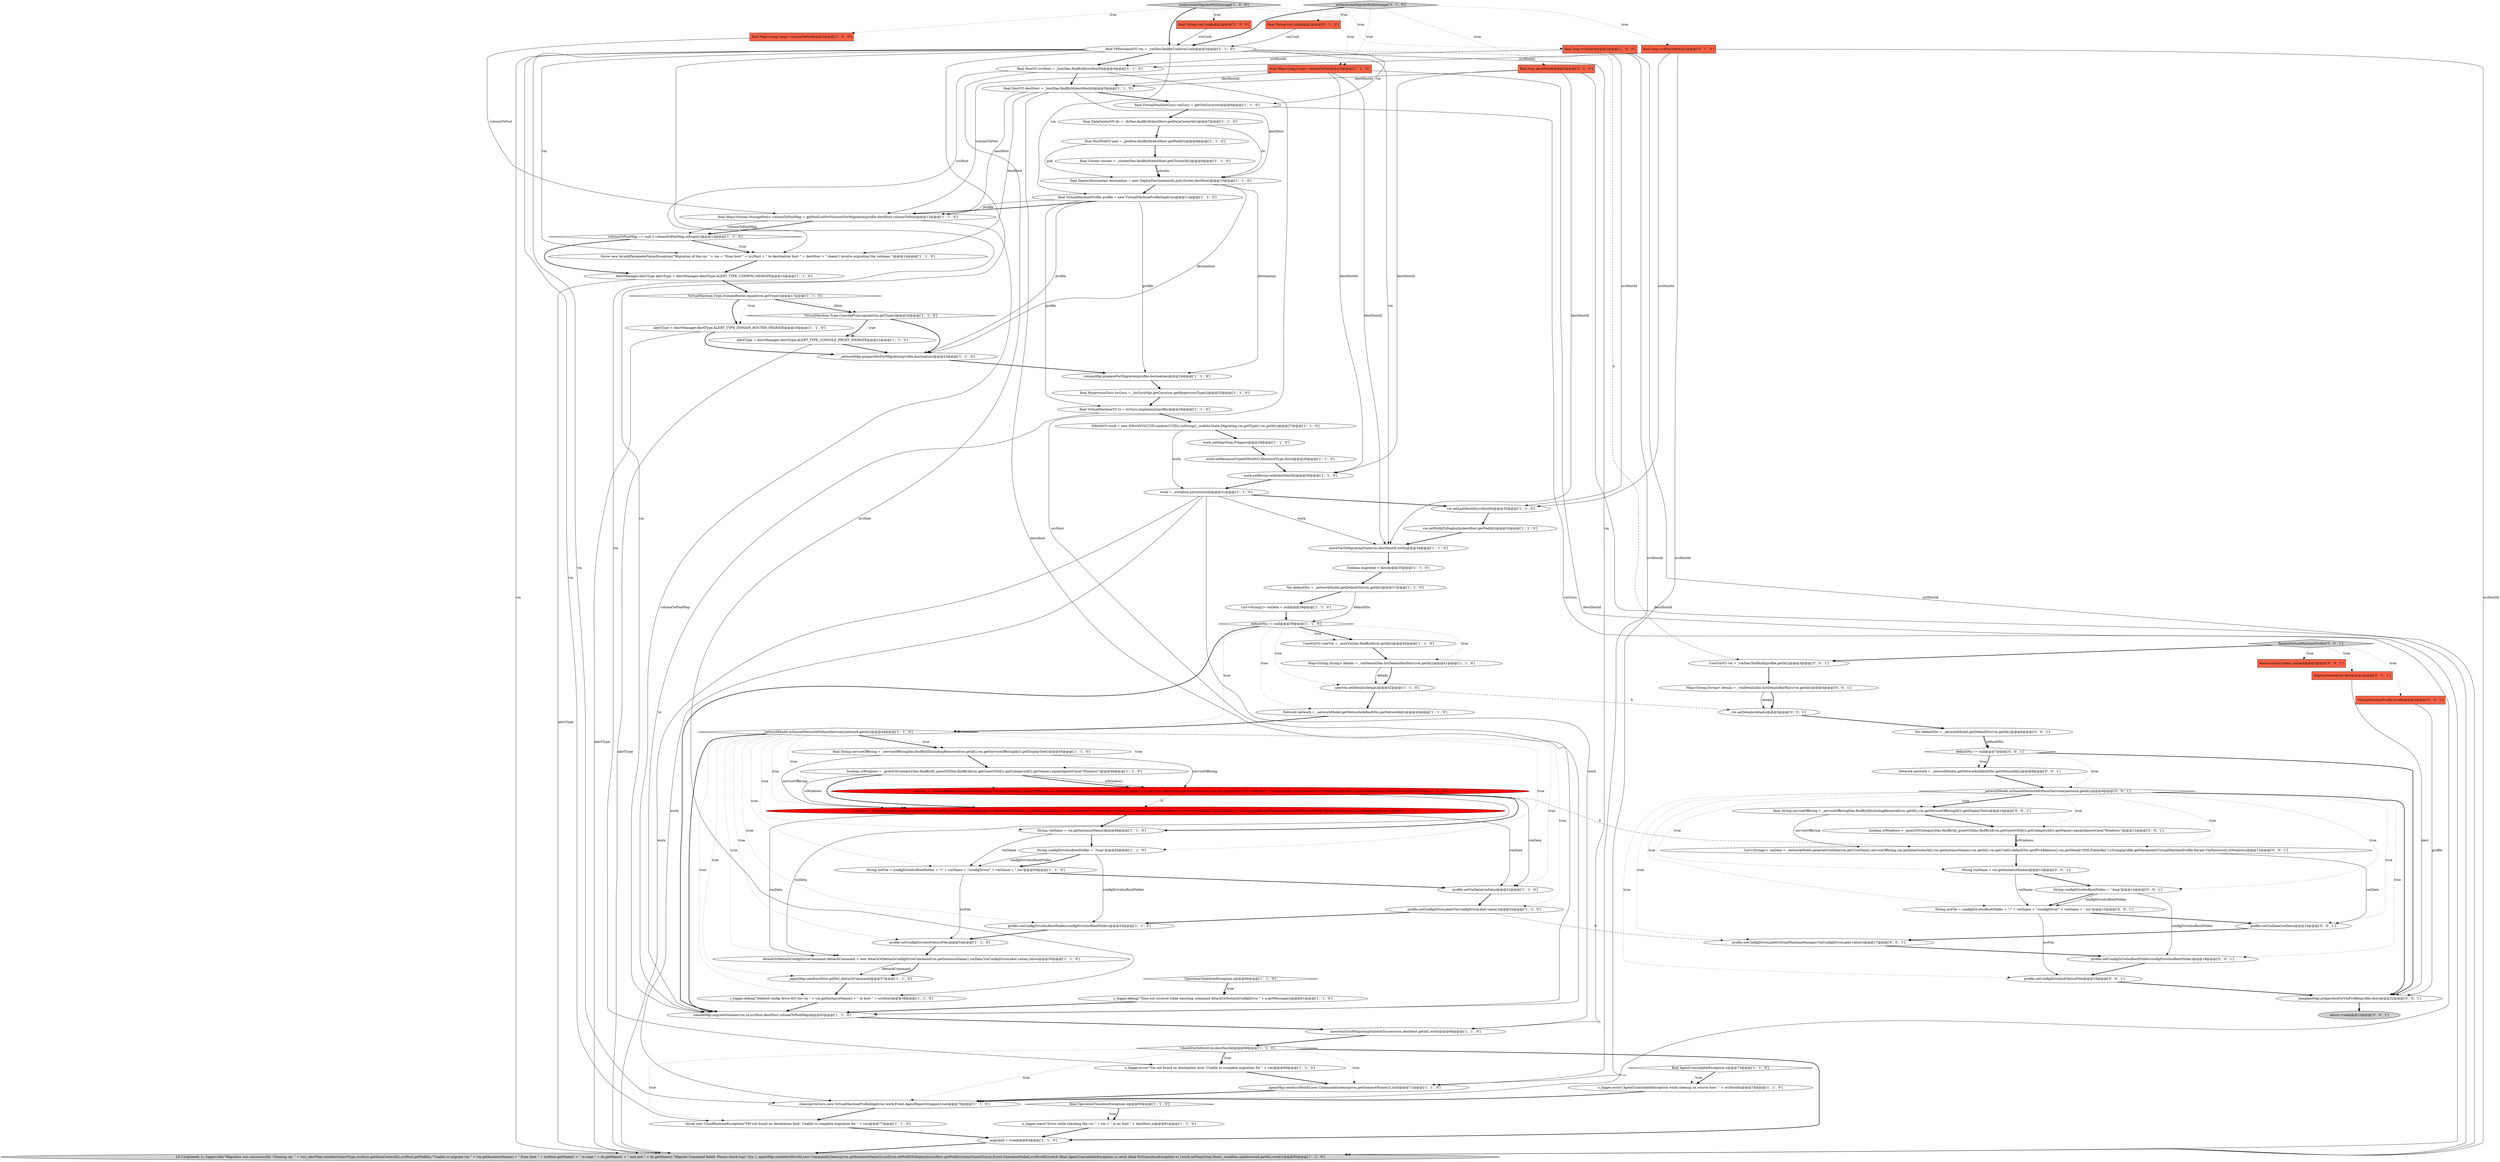 digraph {
70 [style = filled, label = "UserVmVO userVm = _userVmDao.findById(vm.getId())@@@40@@@['1', '1', '0']", fillcolor = white, shape = ellipse image = "AAA0AAABBB1BBB"];
77 [style = filled, label = "DeployDestination dest@@@2@@@['0', '0', '1']", fillcolor = tomato, shape = box image = "AAA0AAABBB3BBB"];
88 [style = filled, label = "defaultNic != null@@@7@@@['0', '0', '1']", fillcolor = white, shape = diamond image = "AAA0AAABBB3BBB"];
51 [style = filled, label = "_agentMgr.send(srcHost.getId(),dettachCommand)@@@57@@@['1', '1', '0']", fillcolor = white, shape = ellipse image = "AAA0AAABBB1BBB"];
31 [style = filled, label = "OperationTimedoutException e@@@60@@@['1', '1', '0']", fillcolor = white, shape = diamond image = "AAA0AAABBB1BBB"];
29 [style = filled, label = "Network network = _networkModel.getNetwork(defaultNic.getNetworkId())@@@43@@@['1', '1', '0']", fillcolor = white, shape = ellipse image = "AAA0AAABBB1BBB"];
84 [style = filled, label = "Map<String,String> details = _vmDetailsDao.listDetailsKeyPairs(vm.getId())@@@4@@@['0', '0', '1']", fillcolor = white, shape = ellipse image = "AAA0AAABBB3BBB"];
47 [style = filled, label = "throw new CloudRuntimeException(\"VM not found on desintation host. Unable to complete migration for \" + vm)@@@77@@@['1', '1', '0']", fillcolor = white, shape = ellipse image = "AAA0AAABBB1BBB"];
35 [style = filled, label = "final String serviceOffering = _serviceOfferingDao.findByIdIncludingRemoved(vm.getId(),vm.getServiceOfferingId()).getDisplayText()@@@45@@@['1', '1', '0']", fillcolor = white, shape = ellipse image = "AAA0AAABBB1BBB"];
12 [style = filled, label = "profile.setConfigDriveIsoRootFolder(configDriveIsoRootFolder)@@@53@@@['1', '1', '0']", fillcolor = white, shape = ellipse image = "AAA0AAABBB1BBB"];
26 [style = filled, label = "work = _workDao.persist(work)@@@31@@@['1', '1', '0']", fillcolor = white, shape = ellipse image = "AAA0AAABBB1BBB"];
44 [style = filled, label = "final Map<Volume,StoragePool> volumeToPoolMap = getPoolListForVolumesForMigration(profile,destHost,volumeToPool)@@@12@@@['1', '1', '0']", fillcolor = white, shape = ellipse image = "AAA0AAABBB1BBB"];
66 [style = filled, label = "volumeToPoolMap == null || volumeToPoolMap.isEmpty()@@@13@@@['1', '1', '0']", fillcolor = white, shape = diamond image = "AAA0AAABBB1BBB"];
93 [style = filled, label = "return true@@@23@@@['0', '0', '1']", fillcolor = lightgray, shape = ellipse image = "AAA0AAABBB3BBB"];
24 [style = filled, label = "throw new InvalidParameterValueException(\"Migration of the vm \" + vm + \"from host \" + srcHost + \" to destination host \" + destHost + \" doesn't involve migrating the volumes.\")@@@14@@@['1', '1', '0']", fillcolor = white, shape = ellipse image = "AAA0AAABBB1BBB"];
90 [style = filled, label = "ReservationContext context@@@2@@@['0', '0', '1']", fillcolor = tomato, shape = box image = "AAA0AAABBB3BBB"];
8 [style = filled, label = "alertType = AlertManager.AlertType.ALERT_TYPE_DOMAIN_ROUTER_MIGRATE@@@18@@@['1', '1', '0']", fillcolor = white, shape = ellipse image = "AAA0AAABBB1BBB"];
69 [style = filled, label = "migrated = true@@@83@@@['1', '1', '0']", fillcolor = white, shape = ellipse image = "AAA0AAABBB1BBB"];
55 [style = filled, label = "final VMInstanceVO vm = _vmDao.findByUuid(vmUuid)@@@3@@@['1', '1', '0']", fillcolor = white, shape = ellipse image = "AAA0AAABBB1BBB"];
71 [style = filled, label = "final long srcHostId@@@2@@@['0', '1', '0']", fillcolor = tomato, shape = box image = "AAA0AAABBB2BBB"];
4 [style = filled, label = "Nic defaultNic = _networkModel.getDefaultNic(vm.getId())@@@37@@@['1', '1', '0']", fillcolor = white, shape = ellipse image = "AAA0AAABBB1BBB"];
52 [style = filled, label = "boolean isWindows = _guestOSCategoryDao.findById(_guestOSDao.findById(vm.getGuestOSId()).getCategoryId()).getName().equalsIgnoreCase(\"Windows\")@@@46@@@['1', '1', '0']", fillcolor = white, shape = ellipse image = "AAA0AAABBB1BBB"];
49 [style = filled, label = "_networkMgr.prepareNicForMigration(profile,destination)@@@23@@@['1', '1', '0']", fillcolor = white, shape = ellipse image = "AAA0AAABBB1BBB"];
50 [style = filled, label = "final long srcHostId@@@2@@@['1', '0', '0']", fillcolor = tomato, shape = box image = "AAA0AAABBB1BBB"];
25 [style = filled, label = "final VirtualMachineGuru vmGuru = getVmGuru(vm)@@@6@@@['1', '1', '0']", fillcolor = white, shape = ellipse image = "AAA0AAABBB1BBB"];
16 [style = filled, label = "alertType = AlertManager.AlertType.ALERT_TYPE_CONSOLE_PROXY_MIGRATE@@@21@@@['1', '1', '0']", fillcolor = white, shape = ellipse image = "AAA0AAABBB1BBB"];
41 [style = filled, label = "VirtualMachine.Type.DomainRouter.equals(vm.getType())@@@17@@@['1', '1', '0']", fillcolor = white, shape = diamond image = "AAA0AAABBB1BBB"];
61 [style = filled, label = "AttachOrDettachConfigDriveCommand dettachCommand = new AttachOrDettachConfigDriveCommand(vm.getInstanceName(),vmData,VmConfigDriveLabel.value(),false)@@@55@@@['1', '1', '0']", fillcolor = white, shape = ellipse image = "AAA0AAABBB1BBB"];
67 [style = filled, label = "work.setResourceId(destHostId)@@@30@@@['1', '1', '0']", fillcolor = white, shape = ellipse image = "AAA0AAABBB1BBB"];
59 [style = filled, label = "profile.setVmData(vmData)@@@51@@@['1', '1', '0']", fillcolor = white, shape = ellipse image = "AAA0AAABBB1BBB"];
81 [style = filled, label = "_networkModel.isSharedNetworkWithoutServices(network.getId())@@@9@@@['0', '0', '1']", fillcolor = white, shape = diamond image = "AAA0AAABBB3BBB"];
40 [style = filled, label = "work.setResourceType(ItWorkVO.ResourceType.Host)@@@29@@@['1', '1', '0']", fillcolor = white, shape = ellipse image = "AAA0AAABBB1BBB"];
72 [style = filled, label = "final long destHostId@@@2@@@['0', '1', '0']", fillcolor = tomato, shape = box image = "AAA0AAABBB2BBB"];
98 [style = filled, label = "profile.setConfigDriveIsoRootFolder(configDriveIsoRootFolder)@@@18@@@['0', '0', '1']", fillcolor = white, shape = ellipse image = "AAA0AAABBB3BBB"];
30 [style = filled, label = "final Map<Long,Long> volumeToPool@@@2@@@['1', '0', '0']", fillcolor = tomato, shape = box image = "AAA0AAABBB1BBB"];
22 [style = filled, label = "s_logger.warn(\"Error while checking the vm \" + vm + \" is on host \" + destHost,e)@@@81@@@['1', '1', '0']", fillcolor = white, shape = ellipse image = "AAA0AAABBB1BBB"];
79 [style = filled, label = "final String serviceOffering = _serviceOfferingDao.findByIdIncludingRemoved(vm.getId(),vm.getServiceOfferingId()).getDisplayText()@@@10@@@['0', '0', '1']", fillcolor = white, shape = ellipse image = "AAA0AAABBB3BBB"];
85 [style = filled, label = "String isoFile = configDriveIsoRootFolder + \"/\" + vmName + \"/configDrive/\" + vmName + \".iso\"@@@15@@@['0', '0', '1']", fillcolor = white, shape = ellipse image = "AAA0AAABBB3BBB"];
42 [style = filled, label = "AlertManager.AlertType alertType = AlertManager.AlertType.ALERT_TYPE_USERVM_MIGRATE@@@16@@@['1', '1', '0']", fillcolor = white, shape = ellipse image = "AAA0AAABBB1BBB"];
34 [style = filled, label = "volumeMgr.migrateVolumes(vm,to,srcHost,destHost,volumeToPoolMap)@@@65@@@['1', '1', '0']", fillcolor = white, shape = ellipse image = "AAA0AAABBB1BBB"];
32 [style = filled, label = "s_logger.error(\"Vm not found on destination host. Unable to complete migration for \" + vm)@@@69@@@['1', '1', '0']", fillcolor = white, shape = ellipse image = "AAA0AAABBB1BBB"];
36 [style = filled, label = "s_logger.error(\"AgentUnavailableException while cleanup on source host: \" + srcHostId)@@@74@@@['1', '1', '0']", fillcolor = white, shape = ellipse image = "AAA0AAABBB1BBB"];
96 [style = filled, label = "List<String((> vmData = _networkModel.generateVmData(vm.getUserData(),serviceOffering,vm.getDataCenterId(),vm.getInstanceName(),vm.getId(),vm.getUuid(),defaultNic.getIPv4Address(),vm.getDetail(\"SSH.PublicKey\"),(String)profile.getParameter(VirtualMachineProfile.Param.VmPassword),isWindows)@@@12@@@['0', '0', '1']", fillcolor = white, shape = ellipse image = "AAA0AAABBB3BBB"];
15 [style = filled, label = "s_logger.debug(\"Deleted config drive ISO for vm \" + vm.getInstanceName() + \" In host \" + srcHost)@@@58@@@['1', '1', '0']", fillcolor = white, shape = ellipse image = "AAA0AAABBB1BBB"];
10 [style = filled, label = "final DataCenterVO dc = _dcDao.findById(destHost.getDataCenterId())@@@7@@@['1', '1', '0']", fillcolor = white, shape = ellipse image = "AAA0AAABBB1BBB"];
21 [style = filled, label = "Map<String,String> details = _vmDetailsDao.listDetailsKeyPairs(vm.getId())@@@41@@@['1', '1', '0']", fillcolor = white, shape = ellipse image = "AAA0AAABBB1BBB"];
33 [style = filled, label = "ItWorkVO work = new ItWorkVO(UUID.randomUUID().toString(),_nodeId,State.Migrating,vm.getType(),vm.getId())@@@27@@@['1', '1', '0']", fillcolor = white, shape = ellipse image = "AAA0AAABBB1BBB"];
28 [style = filled, label = "final OperationTimedoutException e@@@80@@@['1', '1', '0']", fillcolor = white, shape = diamond image = "AAA0AAABBB1BBB"];
78 [style = filled, label = "profile.setConfigDriveLabel(VirtualMachineManager.VmConfigDriveLabel.value())@@@17@@@['0', '0', '1']", fillcolor = white, shape = ellipse image = "AAA0AAABBB3BBB"];
80 [style = filled, label = "String vmName = vm.getInstanceName()@@@13@@@['0', '0', '1']", fillcolor = white, shape = ellipse image = "AAA0AAABBB3BBB"];
17 [style = filled, label = "String isoFile = configDriveIsoRootFolder + \"/\" + vmName + \"/configDrive/\" + vmName + \".iso\"@@@50@@@['1', '1', '0']", fillcolor = white, shape = ellipse image = "AAA0AAABBB1BBB"];
87 [style = filled, label = "Nic defaultNic = _networkModel.getDefaultNic(vm.getId())@@@6@@@['0', '0', '1']", fillcolor = white, shape = ellipse image = "AAA0AAABBB3BBB"];
95 [style = filled, label = "String configDriveIsoRootFolder = \"/tmp\"@@@14@@@['0', '0', '1']", fillcolor = white, shape = ellipse image = "AAA0AAABBB3BBB"];
58 [style = filled, label = "final DeployDestination destination = new DeployDestination(dc,pod,cluster,destHost)@@@10@@@['1', '1', '0']", fillcolor = white, shape = ellipse image = "AAA0AAABBB1BBB"];
14 [style = filled, label = "volumeMgr.prepareForMigration(profile,destination)@@@24@@@['1', '1', '0']", fillcolor = white, shape = ellipse image = "AAA0AAABBB1BBB"];
56 [style = filled, label = "moveVmOutofMigratingStateOnSuccess(vm,destHost.getId(),work)@@@66@@@['1', '1', '0']", fillcolor = white, shape = ellipse image = "AAA0AAABBB1BBB"];
43 [style = filled, label = "final HypervisorGuru hvGuru = _hvGuruMgr.getGuru(vm.getHypervisorType())@@@25@@@['1', '1', '0']", fillcolor = white, shape = ellipse image = "AAA0AAABBB1BBB"];
53 [style = filled, label = "moveVmToMigratingState(vm,destHostId,work)@@@34@@@['1', '1', '0']", fillcolor = white, shape = ellipse image = "AAA0AAABBB1BBB"];
3 [style = filled, label = "final AgentUnavailableException e@@@73@@@['1', '1', '0']", fillcolor = white, shape = diamond image = "AAA0AAABBB1BBB"];
97 [style = filled, label = "UserVmVO vm = _vmDao.findById(profile.getId())@@@3@@@['0', '0', '1']", fillcolor = white, shape = ellipse image = "AAA0AAABBB3BBB"];
37 [style = filled, label = "VirtualMachine.Type.ConsoleProxy.equals(vm.getType())@@@20@@@['1', '1', '0']", fillcolor = white, shape = diamond image = "AAA0AAABBB1BBB"];
54 [style = filled, label = "cleanup(vmGuru,new VirtualMachineProfileImpl(vm),work,Event.AgentReportStopped,true)@@@76@@@['1', '1', '0']", fillcolor = white, shape = ellipse image = "AAA0AAABBB1BBB"];
6 [style = filled, label = "final Cluster cluster = _clusterDao.findById(destHost.getClusterId())@@@9@@@['1', '1', '0']", fillcolor = white, shape = ellipse image = "AAA0AAABBB1BBB"];
75 [style = filled, label = "vmData = _networkModel.generateVmData(userVm.getUserData(),serviceOffering,vm.getDataCenterId(),vm.getInstanceName(),vm.getHostName(),vm.getId(),vm.getUuid(),defaultNic.getMacAddress(),userVm.getDetail(\"SSH.PublicKey\"),(String)profile.getParameter(VirtualMachineProfile.Param.VmPassword),isWindows)@@@47@@@['0', '1', '0']", fillcolor = red, shape = ellipse image = "AAA1AAABBB2BBB"];
20 [style = filled, label = "defaultNic != null@@@39@@@['1', '1', '0']", fillcolor = white, shape = diamond image = "AAA0AAABBB1BBB"];
62 [style = filled, label = "List<String((> vmData = null@@@38@@@['1', '1', '0']", fillcolor = white, shape = ellipse image = "AAA0AAABBB1BBB"];
65 [style = filled, label = "final HostVO srcHost = _hostDao.findById(srcHostId)@@@4@@@['1', '1', '0']", fillcolor = white, shape = ellipse image = "AAA0AAABBB1BBB"];
74 [style = filled, label = "final String vmUuid@@@2@@@['0', '1', '0']", fillcolor = tomato, shape = box image = "AAA0AAABBB2BBB"];
27 [style = filled, label = "{if (!migrated) {s_logger.info(\"Migration was unsuccessful. Cleaning up: \" + vm)_alertMgr.sendAlert(alertType,srcHost.getDataCenterId(),srcHost.getPodId(),\"Unable to migrate vm \" + vm.getInstanceName() + \" from host \" + srcHost.getName() + \" in zone \" + dc.getName() + \" and pod \" + dc.getName(),\"Migrate Command failed. Please check logs.\")try {_agentMgr.send(destHostId,new Commands(cleanup(vm.getInstanceName())),null)vm.setPodIdToDeployIn(srcHost.getPodId())stateTransitTo(vm,Event.OperationFailed,srcHostId)}catch (final AgentUnavailableException e) catch (final NoTransitionException e) }work.setStep(Step.Done)_workDao.update(work.getId(),work)}@@@85@@@['1', '1', '0']", fillcolor = lightgray, shape = ellipse image = "AAA0AAABBB1BBB"];
82 [style = filled, label = "profile.setVmData(vmData)@@@16@@@['0', '0', '1']", fillcolor = white, shape = ellipse image = "AAA0AAABBB3BBB"];
94 [style = filled, label = "_templateMgr.prepareIsoForVmProfile(profile,dest)@@@22@@@['0', '0', '1']", fillcolor = white, shape = ellipse image = "AAA0AAABBB3BBB"];
7 [style = filled, label = "!checkVmOnHost(vm,destHostId)@@@68@@@['1', '1', '0']", fillcolor = white, shape = diamond image = "AAA0AAABBB1BBB"];
83 [style = filled, label = "VirtualMachineProfile profile@@@2@@@['0', '0', '1']", fillcolor = tomato, shape = box image = "AAA0AAABBB3BBB"];
2 [style = filled, label = "final HostVO destHost = _hostDao.findById(destHostId)@@@5@@@['1', '1', '0']", fillcolor = white, shape = ellipse image = "AAA0AAABBB1BBB"];
23 [style = filled, label = "String vmName = vm.getInstanceName()@@@48@@@['1', '1', '0']", fillcolor = white, shape = ellipse image = "AAA0AAABBB1BBB"];
45 [style = filled, label = "_networkModel.isSharedNetworkWithoutServices(network.getId())@@@44@@@['1', '1', '0']", fillcolor = white, shape = diamond image = "AAA0AAABBB1BBB"];
18 [style = filled, label = "vm.setLastHostId(srcHostId)@@@32@@@['1', '1', '0']", fillcolor = white, shape = ellipse image = "AAA0AAABBB1BBB"];
86 [style = filled, label = "profile.setConfigDriveIsoFile(isoFile)@@@19@@@['0', '0', '1']", fillcolor = white, shape = ellipse image = "AAA0AAABBB3BBB"];
1 [style = filled, label = "final String vmUuid@@@2@@@['1', '0', '0']", fillcolor = tomato, shape = box image = "AAA0AAABBB1BBB"];
5 [style = filled, label = "s_logger.debug(\"TIme out occured while exeuting command AttachOrDettachConfigDrive \" + e.getMessage())@@@61@@@['1', '1', '0']", fillcolor = white, shape = ellipse image = "AAA0AAABBB1BBB"];
48 [style = filled, label = "orchestrateMigrateWithStorage['1', '0', '0']", fillcolor = lightgray, shape = diamond image = "AAA0AAABBB1BBB"];
11 [style = filled, label = "profile.setConfigDriveIsoFile(isoFile)@@@54@@@['1', '1', '0']", fillcolor = white, shape = ellipse image = "AAA0AAABBB1BBB"];
76 [style = filled, label = "vm.setDetails(details)@@@5@@@['0', '0', '1']", fillcolor = white, shape = ellipse image = "AAA0AAABBB3BBB"];
9 [style = filled, label = "vmData = _networkModel.generateVmData(userVm.getUserData(),serviceOffering,vm.getDataCenterId(),vm.getInstanceName(),vm.getId(),vm.getUuid(),defaultNic.getMacAddress(),userVm.getDetail(\"SSH.PublicKey\"),(String)profile.getParameter(VirtualMachineProfile.Param.VmPassword),isWindows)@@@47@@@['1', '0', '0']", fillcolor = red, shape = ellipse image = "AAA1AAABBB1BBB"];
92 [style = filled, label = "boolean isWindows = _guestOSCategoryDao.findById(_guestOSDao.findById(vm.getGuestOSId()).getCategoryId()).getName().equalsIgnoreCase(\"Windows\")@@@11@@@['0', '0', '1']", fillcolor = white, shape = ellipse image = "AAA0AAABBB3BBB"];
68 [style = filled, label = "userVm.setDetails(details)@@@42@@@['1', '1', '0']", fillcolor = white, shape = ellipse image = "AAA0AAABBB1BBB"];
39 [style = filled, label = "vm.setPodIdToDeployIn(destHost.getPodId())@@@33@@@['1', '1', '0']", fillcolor = white, shape = ellipse image = "AAA0AAABBB1BBB"];
19 [style = filled, label = "work.setStep(Step.Prepare)@@@28@@@['1', '1', '0']", fillcolor = white, shape = ellipse image = "AAA0AAABBB1BBB"];
73 [style = filled, label = "orchestrateMigrateWithStorage['0', '1', '0']", fillcolor = lightgray, shape = diamond image = "AAA0AAABBB2BBB"];
60 [style = filled, label = "final HostPodVO pod = _podDao.findById(destHost.getPodId())@@@8@@@['1', '1', '0']", fillcolor = white, shape = ellipse image = "AAA0AAABBB1BBB"];
89 [style = filled, label = "finalizeVirtualMachineProfile['0', '0', '1']", fillcolor = lightgray, shape = diamond image = "AAA0AAABBB3BBB"];
57 [style = filled, label = "final Map<Long,Long> volumeToPool@@@2@@@['1', '1', '0']", fillcolor = tomato, shape = box image = "AAA0AAABBB1BBB"];
13 [style = filled, label = "_agentMgr.send(srcHostId,new Commands(cleanup(vm.getInstanceName())),null)@@@71@@@['1', '1', '0']", fillcolor = white, shape = ellipse image = "AAA0AAABBB1BBB"];
38 [style = filled, label = "final VirtualMachineTO to = hvGuru.implement(profile)@@@26@@@['1', '1', '0']", fillcolor = white, shape = ellipse image = "AAA0AAABBB1BBB"];
64 [style = filled, label = "String configDriveIsoRootFolder = \"/tmp\"@@@49@@@['1', '1', '0']", fillcolor = white, shape = ellipse image = "AAA0AAABBB1BBB"];
91 [style = filled, label = "Network network = _networkModel.getNetwork(defaultNic.getNetworkId())@@@8@@@['0', '0', '1']", fillcolor = white, shape = ellipse image = "AAA0AAABBB3BBB"];
63 [style = filled, label = "boolean migrated = false@@@35@@@['1', '1', '0']", fillcolor = white, shape = ellipse image = "AAA0AAABBB1BBB"];
0 [style = filled, label = "final VirtualMachineProfile profile = new VirtualMachineProfileImpl(vm)@@@11@@@['1', '1', '0']", fillcolor = white, shape = ellipse image = "AAA0AAABBB1BBB"];
46 [style = filled, label = "profile.setConfigDriveLabel(VmConfigDriveLabel.value())@@@52@@@['1', '1', '0']", fillcolor = white, shape = ellipse image = "AAA0AAABBB1BBB"];
38->34 [style = solid, label="to"];
7->32 [style = bold, label=""];
42->41 [style = bold, label=""];
89->77 [style = dotted, label="true"];
45->15 [style = dotted, label="true"];
7->54 [style = dotted, label="true"];
37->49 [style = bold, label=""];
96->80 [style = bold, label=""];
74->55 [style = solid, label="vmUuid"];
58->0 [style = bold, label=""];
41->8 [style = bold, label=""];
49->14 [style = bold, label=""];
20->70 [style = bold, label=""];
53->63 [style = bold, label=""];
4->62 [style = bold, label=""];
81->78 [style = dotted, label="true"];
44->34 [style = solid, label="volumeToPoolMap"];
47->69 [style = bold, label=""];
81->86 [style = dotted, label="true"];
81->94 [style = bold, label=""];
55->0 [style = solid, label="vm"];
65->15 [style = solid, label="srcHost"];
45->59 [style = dotted, label="true"];
7->69 [style = bold, label=""];
81->92 [style = dotted, label="true"];
81->95 [style = dotted, label="true"];
55->56 [style = solid, label="vm"];
79->92 [style = bold, label=""];
26->56 [style = solid, label="work"];
29->45 [style = bold, label=""];
5->34 [style = bold, label=""];
16->27 [style = solid, label="alertType"];
20->68 [style = dotted, label="true"];
55->27 [style = solid, label="vm"];
3->36 [style = bold, label=""];
50->13 [style = solid, label="srcHostId"];
0->14 [style = solid, label="profile"];
72->67 [style = solid, label="destHostId"];
35->9 [style = solid, label="serviceOffering"];
81->85 [style = dotted, label="true"];
75->61 [style = solid, label="vmData"];
76->87 [style = bold, label=""];
16->49 [style = bold, label=""];
57->27 [style = solid, label="destHostId"];
9->61 [style = solid, label="vmData"];
81->79 [style = bold, label=""];
57->67 [style = solid, label="destHostId"];
60->6 [style = bold, label=""];
45->17 [style = dotted, label="true"];
79->96 [style = solid, label="serviceOffering"];
75->23 [style = bold, label=""];
85->82 [style = bold, label=""];
25->10 [style = bold, label=""];
91->81 [style = bold, label=""];
56->7 [style = bold, label=""];
45->75 [style = dotted, label="true"];
2->25 [style = bold, label=""];
45->35 [style = bold, label=""];
55->47 [style = solid, label="vm"];
55->53 [style = solid, label="vm"];
71->13 [style = solid, label="srcHostId"];
57->2 [style = solid, label="destHostId"];
73->57 [style = dotted, label="true"];
75->59 [style = solid, label="vmData"];
60->58 [style = solid, label="pod"];
97->84 [style = bold, label=""];
42->27 [style = solid, label="alertType"];
45->23 [style = dotted, label="true"];
15->34 [style = bold, label=""];
81->98 [style = dotted, label="true"];
25->54 [style = solid, label="vmGuru"];
71->65 [style = solid, label="srcHostId"];
52->9 [style = bold, label=""];
20->34 [style = bold, label=""];
7->13 [style = dotted, label="true"];
31->5 [style = bold, label=""];
81->82 [style = dotted, label="true"];
41->37 [style = bold, label=""];
12->11 [style = bold, label=""];
89->83 [style = dotted, label="true"];
45->52 [style = dotted, label="true"];
31->5 [style = dotted, label="true"];
67->26 [style = bold, label=""];
4->20 [style = solid, label="defaultNic"];
92->96 [style = solid, label="isWindows"];
14->43 [style = bold, label=""];
35->52 [style = bold, label=""];
45->9 [style = dotted, label="true"];
62->20 [style = bold, label=""];
35->75 [style = solid, label="serviceOffering"];
64->17 [style = solid, label="configDriveIsoRootFolder"];
9->59 [style = solid, label="vmData"];
57->44 [style = solid, label="volumeToPool"];
26->27 [style = solid, label="work"];
55->65 [style = bold, label=""];
21->68 [style = solid, label="details"];
66->24 [style = bold, label=""];
2->58 [style = solid, label="destHost"];
58->14 [style = solid, label="destination"];
52->75 [style = solid, label="isWindows"];
50->27 [style = solid, label="srcHostId"];
65->2 [style = bold, label=""];
48->55 [style = bold, label=""];
73->55 [style = bold, label=""];
70->21 [style = bold, label=""];
48->30 [style = dotted, label="true"];
81->96 [style = dotted, label="true"];
2->24 [style = solid, label="destHost"];
23->64 [style = bold, label=""];
21->68 [style = bold, label=""];
73->74 [style = dotted, label="true"];
68->76 [style = dashed, label="0"];
80->85 [style = solid, label="vmName"];
0->44 [style = bold, label=""];
68->29 [style = bold, label=""];
11->61 [style = bold, label=""];
38->33 [style = bold, label=""];
7->32 [style = dotted, label="true"];
88->81 [style = dotted, label="true"];
44->66 [style = bold, label=""];
37->16 [style = bold, label=""];
52->9 [style = solid, label="isWindows"];
59->46 [style = bold, label=""];
10->60 [style = bold, label=""];
9->75 [style = dashed, label="0"];
73->72 [style = dotted, label="true"];
65->34 [style = solid, label="srcHost"];
81->80 [style = dotted, label="true"];
84->76 [style = solid, label="details"];
92->96 [style = bold, label=""];
64->17 [style = bold, label=""];
80->95 [style = bold, label=""];
46->78 [style = dashed, label="0"];
45->46 [style = dotted, label="true"];
13->54 [style = bold, label=""];
72->27 [style = solid, label="destHostId"];
55->32 [style = solid, label="vm"];
57->53 [style = solid, label="destHostId"];
2->34 [style = solid, label="destHost"];
77->94 [style = solid, label="dest"];
39->53 [style = bold, label=""];
2->44 [style = solid, label="destHost"];
55->97 [style = dashed, label="0"];
26->53 [style = solid, label="work"];
66->24 [style = dotted, label="true"];
87->88 [style = solid, label="defaultNic"];
34->56 [style = bold, label=""];
41->37 [style = dotted, label="false"];
55->25 [style = solid, label="vm"];
0->49 [style = solid, label="profile"];
82->78 [style = bold, label=""];
43->38 [style = bold, label=""];
18->39 [style = bold, label=""];
45->51 [style = dotted, label="true"];
45->11 [style = dotted, label="true"];
69->27 [style = bold, label=""];
72->53 [style = solid, label="destHostId"];
95->98 [style = solid, label="configDriveIsoRootFolder"];
28->22 [style = dotted, label="true"];
66->42 [style = bold, label=""];
41->8 [style = dotted, label="true"];
44->66 [style = solid, label="volumeToPoolMap"];
84->76 [style = bold, label=""];
33->19 [style = bold, label=""];
19->40 [style = bold, label=""];
61->51 [style = solid, label="dettachCommand"];
6->58 [style = solid, label="cluster"];
20->70 [style = dotted, label="true"];
28->22 [style = bold, label=""];
23->17 [style = solid, label="vmName"];
37->16 [style = dotted, label="true"];
24->42 [style = bold, label=""];
72->2 [style = solid, label="destHostId"];
85->86 [style = solid, label="isoFile"];
30->44 [style = solid, label="volumeToPool"];
33->26 [style = solid, label="work"];
63->4 [style = bold, label=""];
61->51 [style = bold, label=""];
50->65 [style = solid, label="srcHostId"];
88->91 [style = dotted, label="true"];
17->11 [style = solid, label="isoFile"];
46->12 [style = bold, label=""];
8->27 [style = solid, label="alertType"];
78->98 [style = bold, label=""];
48->50 [style = dotted, label="true"];
3->36 [style = dotted, label="true"];
94->93 [style = bold, label=""];
26->54 [style = solid, label="work"];
83->94 [style = solid, label="profile"];
52->75 [style = bold, label=""];
58->49 [style = solid, label="destination"];
71->18 [style = solid, label="srcHostId"];
10->58 [style = solid, label="dc"];
55->34 [style = solid, label="vm"];
65->24 [style = solid, label="srcHost"];
95->85 [style = bold, label=""];
20->21 [style = dotted, label="true"];
45->61 [style = dotted, label="true"];
20->45 [style = dotted, label="true"];
40->67 [style = bold, label=""];
64->12 [style = solid, label="configDriveIsoRootFolder"];
96->82 [style = solid, label="vmData"];
98->86 [style = bold, label=""];
9->23 [style = bold, label=""];
45->64 [style = dotted, label="true"];
71->27 [style = solid, label="srcHostId"];
54->47 [style = bold, label=""];
1->55 [style = solid, label="vmUuid"];
55->54 [style = solid, label="vm"];
88->94 [style = bold, label=""];
86->94 [style = bold, label=""];
89->97 [style = bold, label=""];
22->69 [style = bold, label=""];
20->29 [style = dotted, label="true"];
7->47 [style = dotted, label="true"];
87->88 [style = bold, label=""];
48->1 [style = dotted, label="true"];
45->35 [style = dotted, label="true"];
45->12 [style = dotted, label="true"];
88->91 [style = bold, label=""];
73->71 [style = dotted, label="true"];
55->24 [style = solid, label="vm"];
95->85 [style = solid, label="configDriveIsoRootFolder"];
8->49 [style = bold, label=""];
50->18 [style = solid, label="srcHostId"];
17->59 [style = bold, label=""];
0->44 [style = solid, label="profile"];
0->38 [style = solid, label="profile"];
6->58 [style = bold, label=""];
51->15 [style = bold, label=""];
32->13 [style = bold, label=""];
36->54 [style = bold, label=""];
9->96 [style = dashed, label="0"];
81->79 [style = dotted, label="true"];
45->34 [style = bold, label=""];
89->90 [style = dotted, label="true"];
48->57 [style = dotted, label="true"];
26->18 [style = bold, label=""];
}
